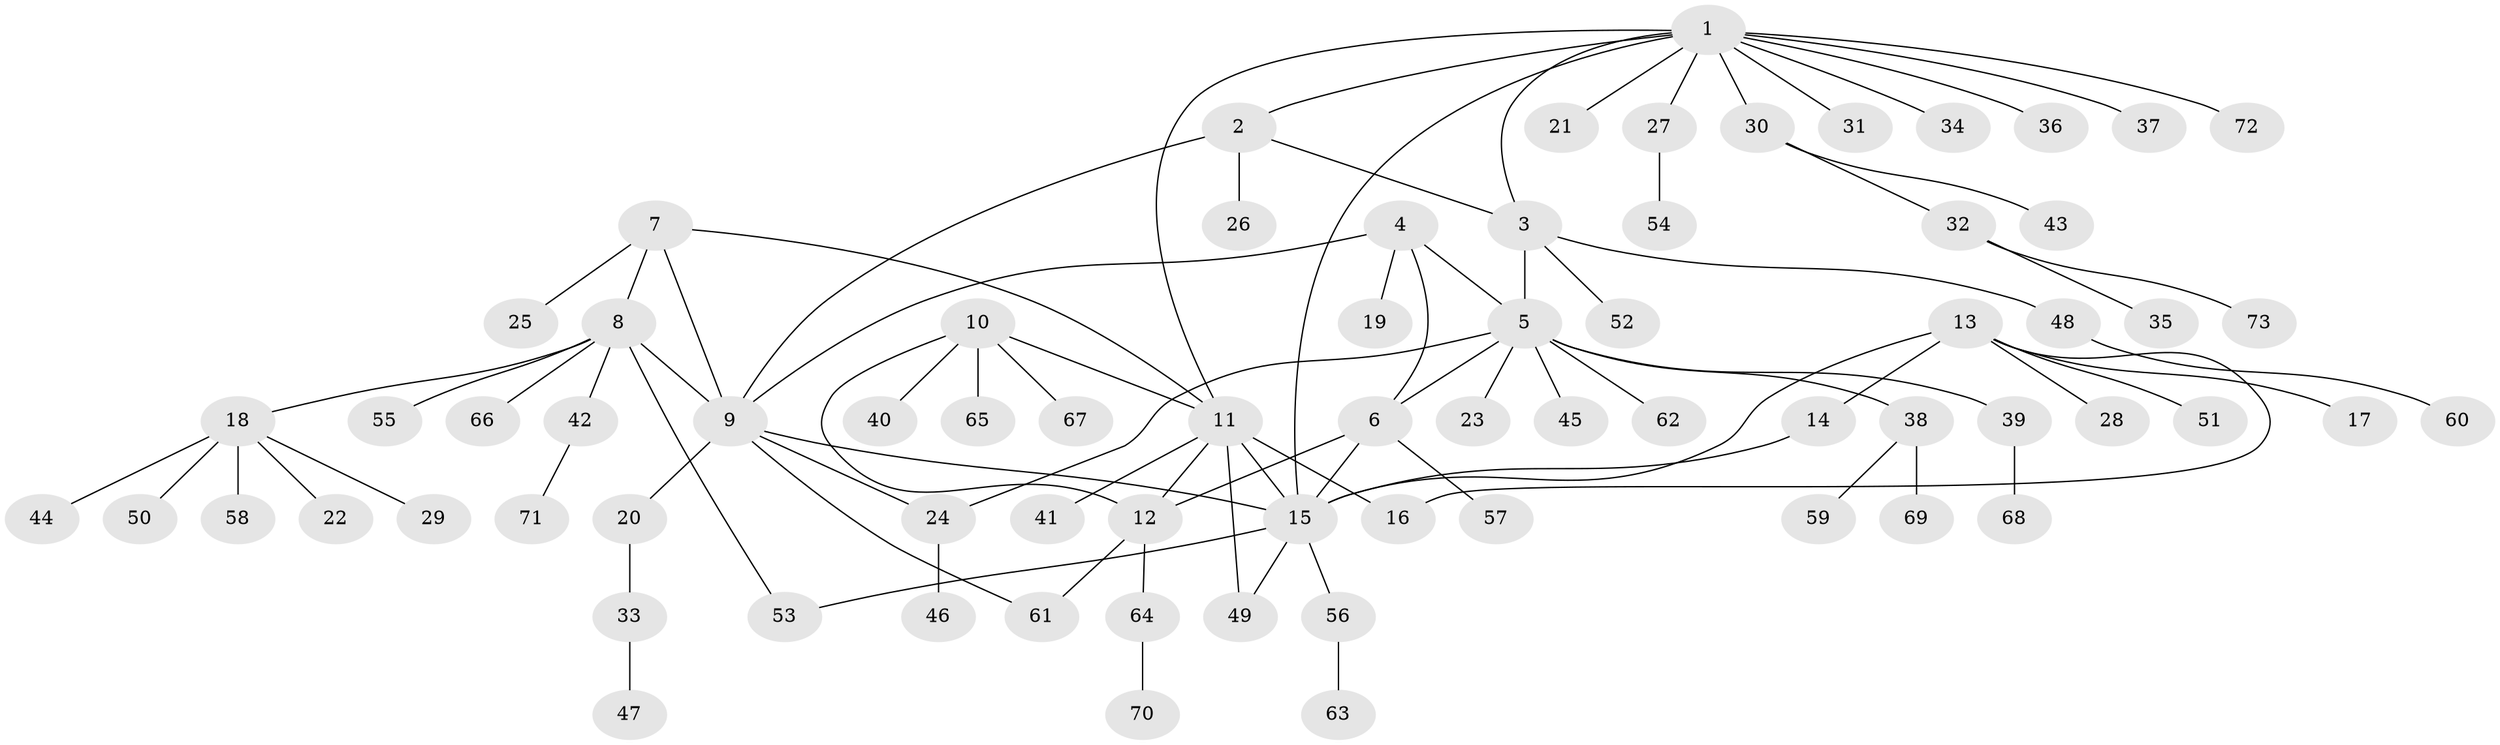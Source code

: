 // coarse degree distribution, {11: 0.018518518518518517, 3: 0.037037037037037035, 5: 0.05555555555555555, 4: 0.05555555555555555, 9: 0.018518518518518517, 8: 0.018518518518518517, 7: 0.037037037037037035, 12: 0.018518518518518517, 1: 0.6111111111111112, 2: 0.12962962962962962}
// Generated by graph-tools (version 1.1) at 2025/42/03/06/25 10:42:13]
// undirected, 73 vertices, 88 edges
graph export_dot {
graph [start="1"]
  node [color=gray90,style=filled];
  1;
  2;
  3;
  4;
  5;
  6;
  7;
  8;
  9;
  10;
  11;
  12;
  13;
  14;
  15;
  16;
  17;
  18;
  19;
  20;
  21;
  22;
  23;
  24;
  25;
  26;
  27;
  28;
  29;
  30;
  31;
  32;
  33;
  34;
  35;
  36;
  37;
  38;
  39;
  40;
  41;
  42;
  43;
  44;
  45;
  46;
  47;
  48;
  49;
  50;
  51;
  52;
  53;
  54;
  55;
  56;
  57;
  58;
  59;
  60;
  61;
  62;
  63;
  64;
  65;
  66;
  67;
  68;
  69;
  70;
  71;
  72;
  73;
  1 -- 2;
  1 -- 3;
  1 -- 11;
  1 -- 15;
  1 -- 21;
  1 -- 27;
  1 -- 30;
  1 -- 31;
  1 -- 34;
  1 -- 36;
  1 -- 37;
  1 -- 72;
  2 -- 3;
  2 -- 9;
  2 -- 26;
  3 -- 5;
  3 -- 48;
  3 -- 52;
  4 -- 5;
  4 -- 6;
  4 -- 9;
  4 -- 19;
  5 -- 6;
  5 -- 23;
  5 -- 24;
  5 -- 38;
  5 -- 39;
  5 -- 45;
  5 -- 62;
  6 -- 12;
  6 -- 15;
  6 -- 57;
  7 -- 8;
  7 -- 9;
  7 -- 11;
  7 -- 25;
  8 -- 9;
  8 -- 18;
  8 -- 42;
  8 -- 53;
  8 -- 55;
  8 -- 66;
  9 -- 15;
  9 -- 20;
  9 -- 24;
  9 -- 61;
  10 -- 11;
  10 -- 12;
  10 -- 40;
  10 -- 65;
  10 -- 67;
  11 -- 12;
  11 -- 15;
  11 -- 16;
  11 -- 41;
  11 -- 49;
  12 -- 61;
  12 -- 64;
  13 -- 14;
  13 -- 15;
  13 -- 16;
  13 -- 17;
  13 -- 28;
  13 -- 51;
  14 -- 15;
  15 -- 49;
  15 -- 53;
  15 -- 56;
  18 -- 22;
  18 -- 29;
  18 -- 44;
  18 -- 50;
  18 -- 58;
  20 -- 33;
  24 -- 46;
  27 -- 54;
  30 -- 32;
  30 -- 43;
  32 -- 35;
  32 -- 73;
  33 -- 47;
  38 -- 59;
  38 -- 69;
  39 -- 68;
  42 -- 71;
  48 -- 60;
  56 -- 63;
  64 -- 70;
}
